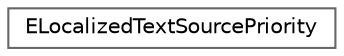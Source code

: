 digraph "Graphical Class Hierarchy"
{
 // INTERACTIVE_SVG=YES
 // LATEX_PDF_SIZE
  bgcolor="transparent";
  edge [fontname=Helvetica,fontsize=10,labelfontname=Helvetica,labelfontsize=10];
  node [fontname=Helvetica,fontsize=10,shape=box,height=0.2,width=0.4];
  rankdir="LR";
  Node0 [id="Node000000",label="ELocalizedTextSourcePriority",height=0.2,width=0.4,color="grey40", fillcolor="white", style="filled",URL="$d1/db9/structELocalizedTextSourcePriority.html",tooltip="Pre-defined priorities for ILocalizedTextSource."];
}
